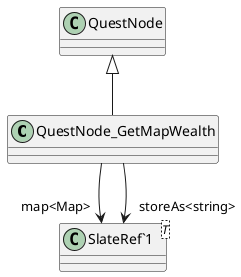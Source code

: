 @startuml
class QuestNode_GetMapWealth {
}
class "SlateRef`1"<T> {
}
QuestNode <|-- QuestNode_GetMapWealth
QuestNode_GetMapWealth --> "map<Map>" "SlateRef`1"
QuestNode_GetMapWealth --> "storeAs<string>" "SlateRef`1"
@enduml

